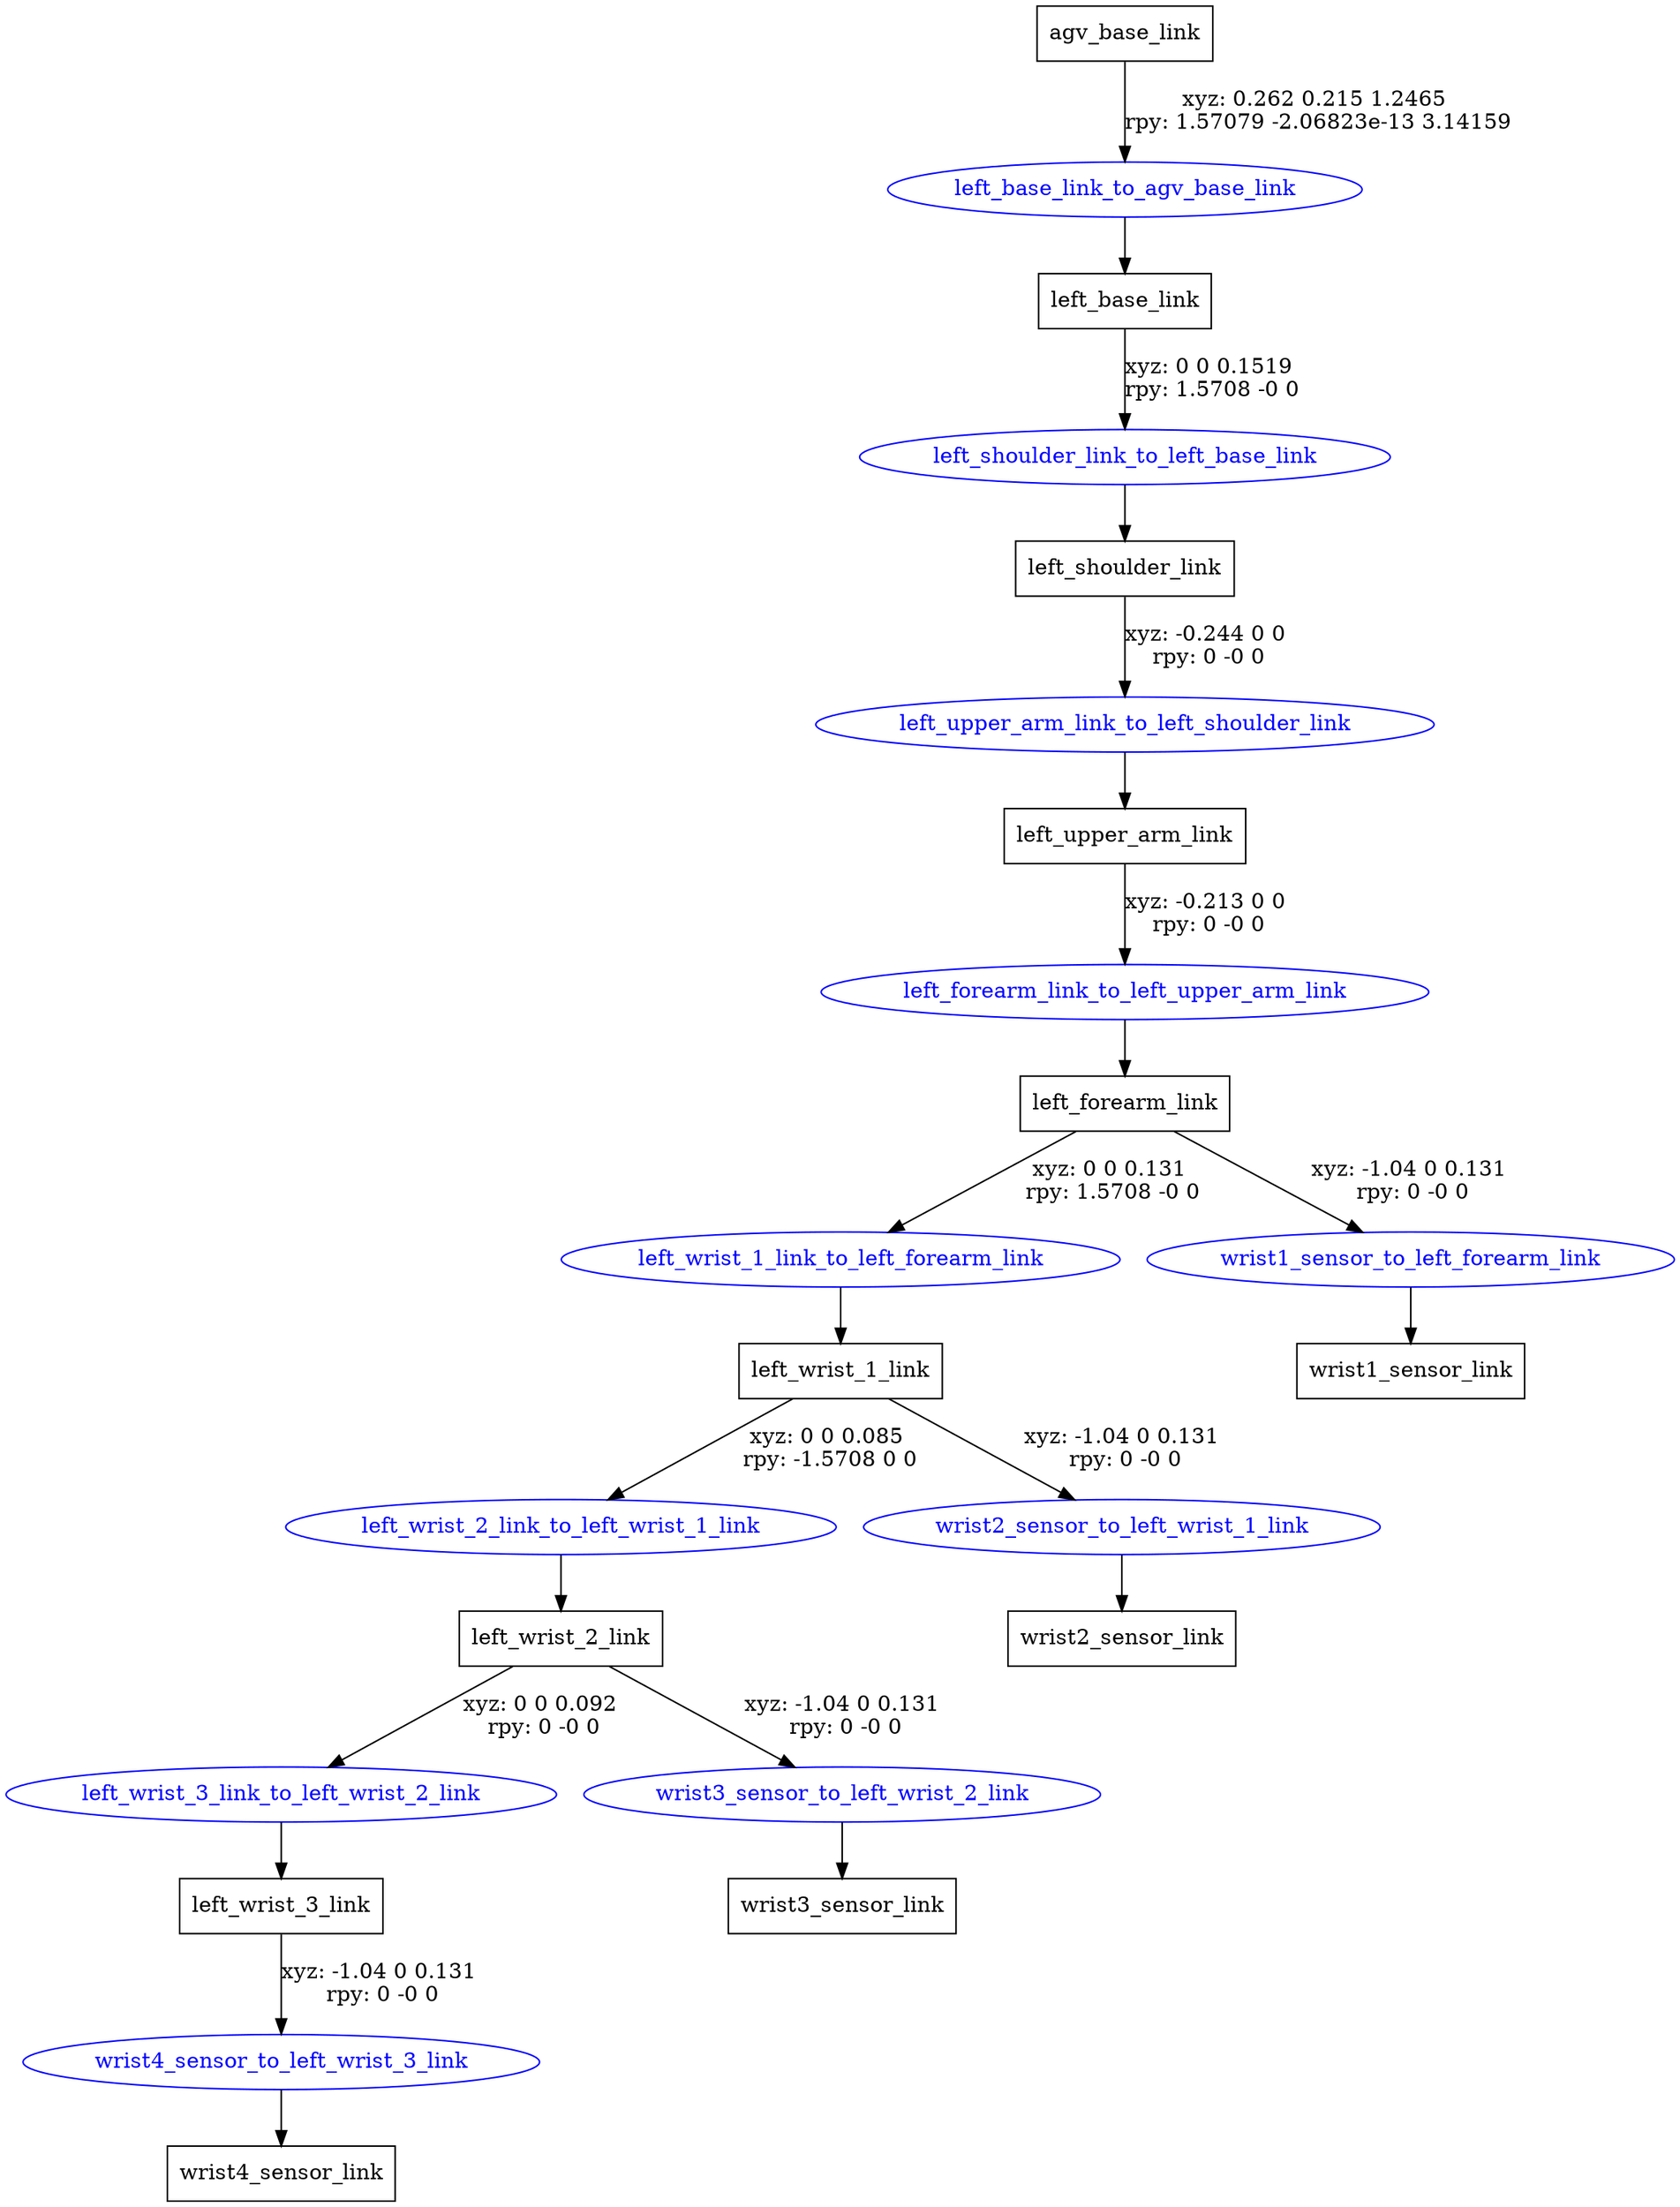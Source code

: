 digraph G {
node [shape=box];
"agv_base_link" [label="agv_base_link"];
"left_base_link" [label="left_base_link"];
"left_shoulder_link" [label="left_shoulder_link"];
"left_upper_arm_link" [label="left_upper_arm_link"];
"left_forearm_link" [label="left_forearm_link"];
"left_wrist_1_link" [label="left_wrist_1_link"];
"left_wrist_2_link" [label="left_wrist_2_link"];
"left_wrist_3_link" [label="left_wrist_3_link"];
"wrist4_sensor_link" [label="wrist4_sensor_link"];
"wrist3_sensor_link" [label="wrist3_sensor_link"];
"wrist2_sensor_link" [label="wrist2_sensor_link"];
"wrist1_sensor_link" [label="wrist1_sensor_link"];
node [shape=ellipse, color=blue, fontcolor=blue];
"agv_base_link" -> "left_base_link_to_agv_base_link" [label="xyz: 0.262 0.215 1.2465 \nrpy: 1.57079 -2.06823e-13 3.14159"]
"left_base_link_to_agv_base_link" -> "left_base_link"
"left_base_link" -> "left_shoulder_link_to_left_base_link" [label="xyz: 0 0 0.1519 \nrpy: 1.5708 -0 0"]
"left_shoulder_link_to_left_base_link" -> "left_shoulder_link"
"left_shoulder_link" -> "left_upper_arm_link_to_left_shoulder_link" [label="xyz: -0.244 0 0 \nrpy: 0 -0 0"]
"left_upper_arm_link_to_left_shoulder_link" -> "left_upper_arm_link"
"left_upper_arm_link" -> "left_forearm_link_to_left_upper_arm_link" [label="xyz: -0.213 0 0 \nrpy: 0 -0 0"]
"left_forearm_link_to_left_upper_arm_link" -> "left_forearm_link"
"left_forearm_link" -> "left_wrist_1_link_to_left_forearm_link" [label="xyz: 0 0 0.131 \nrpy: 1.5708 -0 0"]
"left_wrist_1_link_to_left_forearm_link" -> "left_wrist_1_link"
"left_wrist_1_link" -> "left_wrist_2_link_to_left_wrist_1_link" [label="xyz: 0 0 0.085 \nrpy: -1.5708 0 0"]
"left_wrist_2_link_to_left_wrist_1_link" -> "left_wrist_2_link"
"left_wrist_2_link" -> "left_wrist_3_link_to_left_wrist_2_link" [label="xyz: 0 0 0.092 \nrpy: 0 -0 0"]
"left_wrist_3_link_to_left_wrist_2_link" -> "left_wrist_3_link"
"left_wrist_3_link" -> "wrist4_sensor_to_left_wrist_3_link" [label="xyz: -1.04 0 0.131 \nrpy: 0 -0 0"]
"wrist4_sensor_to_left_wrist_3_link" -> "wrist4_sensor_link"
"left_wrist_2_link" -> "wrist3_sensor_to_left_wrist_2_link" [label="xyz: -1.04 0 0.131 \nrpy: 0 -0 0"]
"wrist3_sensor_to_left_wrist_2_link" -> "wrist3_sensor_link"
"left_wrist_1_link" -> "wrist2_sensor_to_left_wrist_1_link" [label="xyz: -1.04 0 0.131 \nrpy: 0 -0 0"]
"wrist2_sensor_to_left_wrist_1_link" -> "wrist2_sensor_link"
"left_forearm_link" -> "wrist1_sensor_to_left_forearm_link" [label="xyz: -1.04 0 0.131 \nrpy: 0 -0 0"]
"wrist1_sensor_to_left_forearm_link" -> "wrist1_sensor_link"
}
